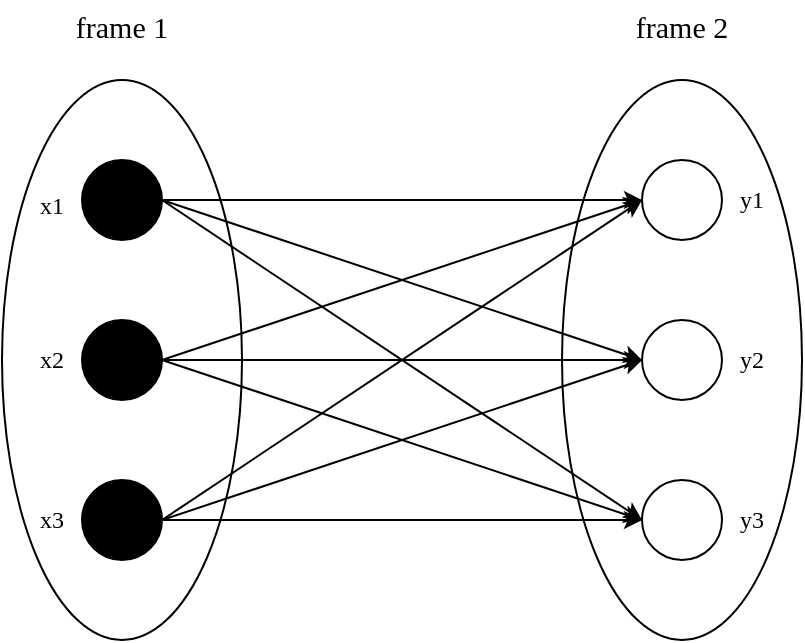 <mxfile version="17.1.3" type="github">
  <diagram id="iJCV0v0PYisE7hr-OhOX" name="Page-1">
    <mxGraphModel dx="768" dy="493" grid="1" gridSize="10" guides="1" tooltips="1" connect="1" arrows="1" fold="1" page="1" pageScale="1" pageWidth="827" pageHeight="1169" math="0" shadow="0">
      <root>
        <mxCell id="0" />
        <mxCell id="1" parent="0" />
        <mxCell id="kN6tLRm5acW-3HaWJ-zb-11" style="edgeStyle=orthogonalEdgeStyle;rounded=0;orthogonalLoop=1;jettySize=auto;html=1;exitX=1;exitY=0.5;exitDx=0;exitDy=0;entryX=0;entryY=0.5;entryDx=0;entryDy=0;" edge="1" parent="1" source="kN6tLRm5acW-3HaWJ-zb-1" target="kN6tLRm5acW-3HaWJ-zb-6">
          <mxGeometry relative="1" as="geometry" />
        </mxCell>
        <mxCell id="kN6tLRm5acW-3HaWJ-zb-1" value="" style="ellipse;whiteSpace=wrap;html=1;aspect=fixed;shadow=0;fillColor=#000000;" vertex="1" parent="1">
          <mxGeometry x="200" y="120" width="40" height="40" as="geometry" />
        </mxCell>
        <mxCell id="kN6tLRm5acW-3HaWJ-zb-2" value="" style="ellipse;whiteSpace=wrap;html=1;aspect=fixed;fillColor=#000000;" vertex="1" parent="1">
          <mxGeometry x="200" y="200" width="40" height="40" as="geometry" />
        </mxCell>
        <mxCell id="kN6tLRm5acW-3HaWJ-zb-3" value="" style="ellipse;whiteSpace=wrap;html=1;aspect=fixed;fillColor=#000000;" vertex="1" parent="1">
          <mxGeometry x="200" y="280" width="40" height="40" as="geometry" />
        </mxCell>
        <mxCell id="kN6tLRm5acW-3HaWJ-zb-6" value="" style="ellipse;whiteSpace=wrap;html=1;aspect=fixed;" vertex="1" parent="1">
          <mxGeometry x="480" y="120" width="40" height="40" as="geometry" />
        </mxCell>
        <mxCell id="kN6tLRm5acW-3HaWJ-zb-7" value="" style="ellipse;whiteSpace=wrap;html=1;aspect=fixed;" vertex="1" parent="1">
          <mxGeometry x="480" y="200" width="40" height="40" as="geometry" />
        </mxCell>
        <mxCell id="kN6tLRm5acW-3HaWJ-zb-8" value="" style="ellipse;whiteSpace=wrap;html=1;aspect=fixed;" vertex="1" parent="1">
          <mxGeometry x="480" y="280" width="40" height="40" as="geometry" />
        </mxCell>
        <mxCell id="kN6tLRm5acW-3HaWJ-zb-13" value="" style="endArrow=classic;html=1;rounded=0;exitX=1;exitY=0.5;exitDx=0;exitDy=0;entryX=0;entryY=0.5;entryDx=0;entryDy=0;" edge="1" parent="1" source="kN6tLRm5acW-3HaWJ-zb-1" target="kN6tLRm5acW-3HaWJ-zb-7">
          <mxGeometry width="50" height="50" relative="1" as="geometry">
            <mxPoint x="370" y="360" as="sourcePoint" />
            <mxPoint x="420" y="310" as="targetPoint" />
          </mxGeometry>
        </mxCell>
        <mxCell id="kN6tLRm5acW-3HaWJ-zb-14" value="" style="endArrow=classic;html=1;rounded=0;exitX=1;exitY=0.5;exitDx=0;exitDy=0;entryX=0;entryY=0.5;entryDx=0;entryDy=0;" edge="1" parent="1" source="kN6tLRm5acW-3HaWJ-zb-1" target="kN6tLRm5acW-3HaWJ-zb-8">
          <mxGeometry width="50" height="50" relative="1" as="geometry">
            <mxPoint x="370" y="360" as="sourcePoint" />
            <mxPoint x="420" y="310" as="targetPoint" />
          </mxGeometry>
        </mxCell>
        <mxCell id="kN6tLRm5acW-3HaWJ-zb-17" value="" style="endArrow=classic;html=1;rounded=0;exitX=1;exitY=0.5;exitDx=0;exitDy=0;entryX=0;entryY=0.5;entryDx=0;entryDy=0;" edge="1" parent="1" source="kN6tLRm5acW-3HaWJ-zb-2" target="kN6tLRm5acW-3HaWJ-zb-6">
          <mxGeometry width="50" height="50" relative="1" as="geometry">
            <mxPoint x="370" y="360" as="sourcePoint" />
            <mxPoint x="420" y="310" as="targetPoint" />
          </mxGeometry>
        </mxCell>
        <mxCell id="kN6tLRm5acW-3HaWJ-zb-18" value="" style="endArrow=classic;html=1;rounded=0;exitX=1;exitY=0.5;exitDx=0;exitDy=0;entryX=0;entryY=0.5;entryDx=0;entryDy=0;" edge="1" parent="1" source="kN6tLRm5acW-3HaWJ-zb-2" target="kN6tLRm5acW-3HaWJ-zb-7">
          <mxGeometry width="50" height="50" relative="1" as="geometry">
            <mxPoint x="370" y="360" as="sourcePoint" />
            <mxPoint x="420" y="310" as="targetPoint" />
          </mxGeometry>
        </mxCell>
        <mxCell id="kN6tLRm5acW-3HaWJ-zb-19" value="" style="endArrow=classic;html=1;rounded=0;exitX=1;exitY=0.5;exitDx=0;exitDy=0;entryX=0;entryY=0.5;entryDx=0;entryDy=0;" edge="1" parent="1" source="kN6tLRm5acW-3HaWJ-zb-2" target="kN6tLRm5acW-3HaWJ-zb-8">
          <mxGeometry width="50" height="50" relative="1" as="geometry">
            <mxPoint x="370" y="360" as="sourcePoint" />
            <mxPoint x="420" y="310" as="targetPoint" />
          </mxGeometry>
        </mxCell>
        <mxCell id="kN6tLRm5acW-3HaWJ-zb-20" value="" style="endArrow=classic;html=1;rounded=0;exitX=1;exitY=0.5;exitDx=0;exitDy=0;entryX=0;entryY=0.5;entryDx=0;entryDy=0;" edge="1" parent="1" source="kN6tLRm5acW-3HaWJ-zb-3" target="kN6tLRm5acW-3HaWJ-zb-6">
          <mxGeometry width="50" height="50" relative="1" as="geometry">
            <mxPoint x="370" y="360" as="sourcePoint" />
            <mxPoint x="420" y="310" as="targetPoint" />
          </mxGeometry>
        </mxCell>
        <mxCell id="kN6tLRm5acW-3HaWJ-zb-21" value="" style="endArrow=classic;html=1;rounded=0;exitX=1;exitY=0.5;exitDx=0;exitDy=0;entryX=0;entryY=0.5;entryDx=0;entryDy=0;" edge="1" parent="1" source="kN6tLRm5acW-3HaWJ-zb-3" target="kN6tLRm5acW-3HaWJ-zb-7">
          <mxGeometry width="50" height="50" relative="1" as="geometry">
            <mxPoint x="370" y="360" as="sourcePoint" />
            <mxPoint x="420" y="310" as="targetPoint" />
          </mxGeometry>
        </mxCell>
        <mxCell id="kN6tLRm5acW-3HaWJ-zb-22" value="" style="endArrow=classic;html=1;rounded=0;" edge="1" parent="1">
          <mxGeometry width="50" height="50" relative="1" as="geometry">
            <mxPoint x="240" y="300" as="sourcePoint" />
            <mxPoint x="480" y="300" as="targetPoint" />
          </mxGeometry>
        </mxCell>
        <mxCell id="kN6tLRm5acW-3HaWJ-zb-23" value="" style="ellipse;whiteSpace=wrap;html=1;shadow=0;fillColor=none;" vertex="1" parent="1">
          <mxGeometry x="160" y="80" width="120" height="280" as="geometry" />
        </mxCell>
        <mxCell id="kN6tLRm5acW-3HaWJ-zb-24" value="" style="ellipse;whiteSpace=wrap;html=1;shadow=0;fillColor=none;" vertex="1" parent="1">
          <mxGeometry x="440" y="80" width="120" height="280" as="geometry" />
        </mxCell>
        <mxCell id="kN6tLRm5acW-3HaWJ-zb-25" value="&lt;font face=&quot;Times New Roman&quot;&gt;x1&lt;/font&gt;" style="text;html=1;strokeColor=none;fillColor=none;align=center;verticalAlign=middle;whiteSpace=wrap;rounded=0;shadow=0;" vertex="1" parent="1">
          <mxGeometry x="160" y="130" width="50" height="25" as="geometry" />
        </mxCell>
        <mxCell id="kN6tLRm5acW-3HaWJ-zb-26" value="&lt;font face=&quot;Times New Roman&quot;&gt;x2&lt;/font&gt;" style="text;html=1;strokeColor=none;fillColor=none;align=center;verticalAlign=middle;whiteSpace=wrap;rounded=0;shadow=0;" vertex="1" parent="1">
          <mxGeometry x="160" y="207.5" width="50" height="25" as="geometry" />
        </mxCell>
        <mxCell id="kN6tLRm5acW-3HaWJ-zb-27" value="&lt;font face=&quot;Times New Roman&quot;&gt;x3&lt;/font&gt;" style="text;html=1;strokeColor=none;fillColor=none;align=center;verticalAlign=middle;whiteSpace=wrap;rounded=0;shadow=0;" vertex="1" parent="1">
          <mxGeometry x="160" y="287.5" width="50" height="25" as="geometry" />
        </mxCell>
        <mxCell id="kN6tLRm5acW-3HaWJ-zb-28" value="&lt;font face=&quot;Times New Roman&quot;&gt;y1&lt;/font&gt;" style="text;html=1;strokeColor=none;fillColor=none;align=center;verticalAlign=middle;whiteSpace=wrap;rounded=0;shadow=0;" vertex="1" parent="1">
          <mxGeometry x="510" y="127.5" width="50" height="25" as="geometry" />
        </mxCell>
        <mxCell id="kN6tLRm5acW-3HaWJ-zb-29" value="&lt;font face=&quot;Times New Roman&quot;&gt;y2&lt;/font&gt;" style="text;html=1;strokeColor=none;fillColor=none;align=center;verticalAlign=middle;whiteSpace=wrap;rounded=0;shadow=0;" vertex="1" parent="1">
          <mxGeometry x="510" y="207.5" width="50" height="25" as="geometry" />
        </mxCell>
        <mxCell id="kN6tLRm5acW-3HaWJ-zb-30" value="&lt;font face=&quot;Times New Roman&quot;&gt;y3&lt;/font&gt;" style="text;html=1;strokeColor=none;fillColor=none;align=center;verticalAlign=middle;whiteSpace=wrap;rounded=0;shadow=0;" vertex="1" parent="1">
          <mxGeometry x="510" y="287.5" width="50" height="25" as="geometry" />
        </mxCell>
        <mxCell id="kN6tLRm5acW-3HaWJ-zb-31" value="&lt;font face=&quot;Times New Roman&quot; style=&quot;font-size: 15px&quot;&gt;frame 1&lt;/font&gt;" style="text;html=1;strokeColor=none;fillColor=none;align=center;verticalAlign=middle;whiteSpace=wrap;rounded=0;shadow=0;" vertex="1" parent="1">
          <mxGeometry x="195" y="40" width="50" height="25" as="geometry" />
        </mxCell>
        <mxCell id="kN6tLRm5acW-3HaWJ-zb-33" value="&lt;font face=&quot;Times New Roman&quot; style=&quot;font-size: 15px&quot;&gt;frame 2&lt;/font&gt;" style="text;html=1;strokeColor=none;fillColor=none;align=center;verticalAlign=middle;whiteSpace=wrap;rounded=0;shadow=0;" vertex="1" parent="1">
          <mxGeometry x="475" y="40" width="50" height="25" as="geometry" />
        </mxCell>
      </root>
    </mxGraphModel>
  </diagram>
</mxfile>
